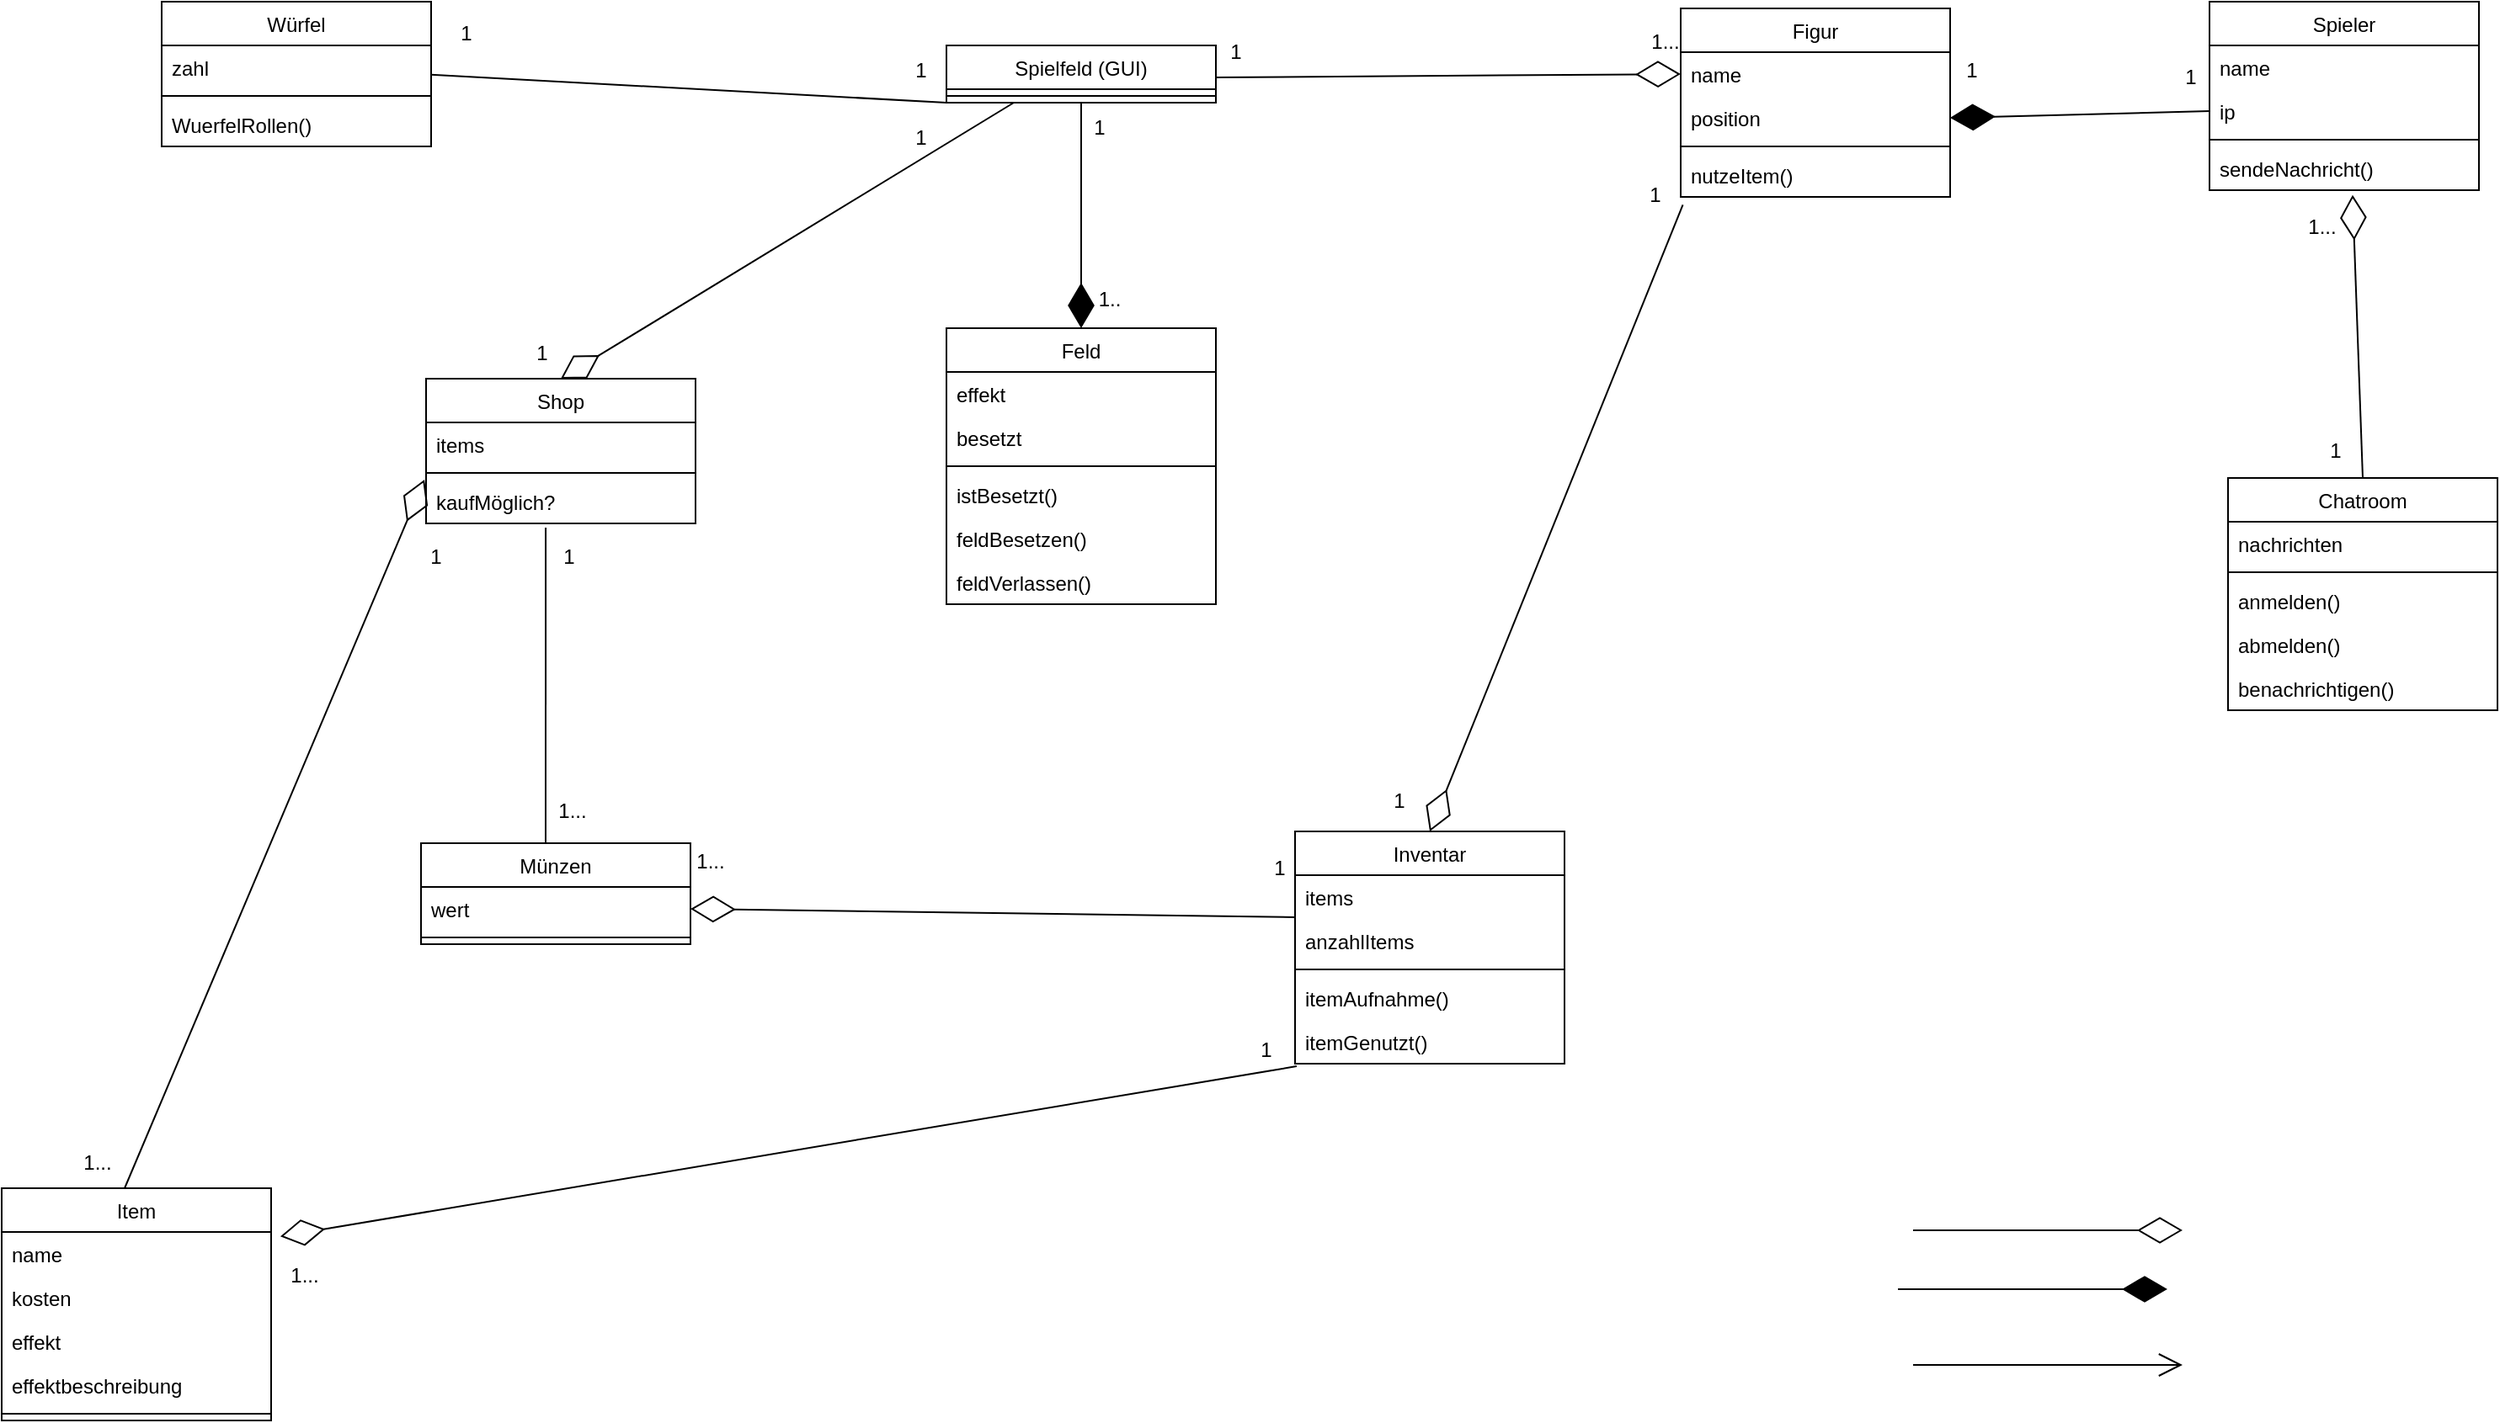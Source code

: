 <mxfile version="25.0.3">
  <diagram name="Seite-1" id="XxgukZAxLoTID8jW_va8">
    <mxGraphModel dx="2369" dy="1308" grid="0" gridSize="10" guides="1" tooltips="1" connect="1" arrows="1" fold="1" page="0" pageScale="1" pageWidth="827" pageHeight="1169" math="0" shadow="0">
      <root>
        <mxCell id="0" />
        <mxCell id="1" parent="0" />
        <mxCell id="mmT6CkFbcpTNxsNClgFu-23" value="&lt;span style=&quot;font-weight: 400;&quot;&gt;Würfel&lt;/span&gt;" style="swimlane;fontStyle=1;align=center;verticalAlign=top;childLayout=stackLayout;horizontal=1;startSize=26;horizontalStack=0;resizeParent=1;resizeParentMax=0;resizeLast=0;collapsible=1;marginBottom=0;whiteSpace=wrap;html=1;" parent="1" vertex="1">
          <mxGeometry x="-230" y="-144" width="160" height="86" as="geometry" />
        </mxCell>
        <mxCell id="icx-SdvxxaBOnE48S0ZG-37" value="zahl" style="text;strokeColor=none;fillColor=none;align=left;verticalAlign=top;spacingLeft=4;spacingRight=4;overflow=hidden;rotatable=0;points=[[0,0.5],[1,0.5]];portConstraint=eastwest;whiteSpace=wrap;html=1;" parent="mmT6CkFbcpTNxsNClgFu-23" vertex="1">
          <mxGeometry y="26" width="160" height="26" as="geometry" />
        </mxCell>
        <mxCell id="mmT6CkFbcpTNxsNClgFu-25" value="" style="line;strokeWidth=1;fillColor=none;align=left;verticalAlign=middle;spacingTop=-1;spacingLeft=3;spacingRight=3;rotatable=0;labelPosition=right;points=[];portConstraint=eastwest;strokeColor=inherit;" parent="mmT6CkFbcpTNxsNClgFu-23" vertex="1">
          <mxGeometry y="52" width="160" height="8" as="geometry" />
        </mxCell>
        <mxCell id="mmT6CkFbcpTNxsNClgFu-26" value="WuerfelRollen()" style="text;strokeColor=none;fillColor=none;align=left;verticalAlign=top;spacingLeft=4;spacingRight=4;overflow=hidden;rotatable=0;points=[[0,0.5],[1,0.5]];portConstraint=eastwest;whiteSpace=wrap;html=1;" parent="mmT6CkFbcpTNxsNClgFu-23" vertex="1">
          <mxGeometry y="60" width="160" height="26" as="geometry" />
        </mxCell>
        <mxCell id="mmT6CkFbcpTNxsNClgFu-35" value="&lt;span style=&quot;font-weight: 400;&quot;&gt;Spielfeld (GUI)&lt;/span&gt;" style="swimlane;fontStyle=1;align=center;verticalAlign=top;childLayout=stackLayout;horizontal=1;startSize=26;horizontalStack=0;resizeParent=1;resizeParentMax=0;resizeLast=0;collapsible=1;marginBottom=0;whiteSpace=wrap;html=1;" parent="1" vertex="1">
          <mxGeometry x="236" y="-118" width="160" height="34" as="geometry" />
        </mxCell>
        <mxCell id="mmT6CkFbcpTNxsNClgFu-37" value="" style="line;strokeWidth=1;fillColor=none;align=left;verticalAlign=middle;spacingTop=-1;spacingLeft=3;spacingRight=3;rotatable=0;labelPosition=right;points=[];portConstraint=eastwest;strokeColor=inherit;" parent="mmT6CkFbcpTNxsNClgFu-35" vertex="1">
          <mxGeometry y="26" width="160" height="8" as="geometry" />
        </mxCell>
        <mxCell id="mmT6CkFbcpTNxsNClgFu-39" value="&lt;span style=&quot;font-weight: 400;&quot;&gt;Figur&lt;/span&gt;" style="swimlane;fontStyle=1;align=center;verticalAlign=top;childLayout=stackLayout;horizontal=1;startSize=26;horizontalStack=0;resizeParent=1;resizeParentMax=0;resizeLast=0;collapsible=1;marginBottom=0;whiteSpace=wrap;html=1;" parent="1" vertex="1">
          <mxGeometry x="672" y="-140" width="160" height="112" as="geometry" />
        </mxCell>
        <mxCell id="mmT6CkFbcpTNxsNClgFu-40" value="name" style="text;strokeColor=none;fillColor=none;align=left;verticalAlign=top;spacingLeft=4;spacingRight=4;overflow=hidden;rotatable=0;points=[[0,0.5],[1,0.5]];portConstraint=eastwest;whiteSpace=wrap;html=1;" parent="mmT6CkFbcpTNxsNClgFu-39" vertex="1">
          <mxGeometry y="26" width="160" height="26" as="geometry" />
        </mxCell>
        <mxCell id="icx-SdvxxaBOnE48S0ZG-45" value="position" style="text;strokeColor=none;fillColor=none;align=left;verticalAlign=top;spacingLeft=4;spacingRight=4;overflow=hidden;rotatable=0;points=[[0,0.5],[1,0.5]];portConstraint=eastwest;whiteSpace=wrap;html=1;" parent="mmT6CkFbcpTNxsNClgFu-39" vertex="1">
          <mxGeometry y="52" width="160" height="26" as="geometry" />
        </mxCell>
        <mxCell id="mmT6CkFbcpTNxsNClgFu-41" value="" style="line;strokeWidth=1;fillColor=none;align=left;verticalAlign=middle;spacingTop=-1;spacingLeft=3;spacingRight=3;rotatable=0;labelPosition=right;points=[];portConstraint=eastwest;strokeColor=inherit;" parent="mmT6CkFbcpTNxsNClgFu-39" vertex="1">
          <mxGeometry y="78" width="160" height="8" as="geometry" />
        </mxCell>
        <mxCell id="mmT6CkFbcpTNxsNClgFu-42" value="nutzeItem()" style="text;strokeColor=none;fillColor=none;align=left;verticalAlign=top;spacingLeft=4;spacingRight=4;overflow=hidden;rotatable=0;points=[[0,0.5],[1,0.5]];portConstraint=eastwest;whiteSpace=wrap;html=1;" parent="mmT6CkFbcpTNxsNClgFu-39" vertex="1">
          <mxGeometry y="86" width="160" height="26" as="geometry" />
        </mxCell>
        <mxCell id="mmT6CkFbcpTNxsNClgFu-55" value="&lt;span style=&quot;font-weight: 400;&quot;&gt;Feld&lt;/span&gt;" style="swimlane;fontStyle=1;align=center;verticalAlign=top;childLayout=stackLayout;horizontal=1;startSize=26;horizontalStack=0;resizeParent=1;resizeParentMax=0;resizeLast=0;collapsible=1;marginBottom=0;whiteSpace=wrap;html=1;" parent="1" vertex="1">
          <mxGeometry x="236" y="50" width="160" height="164" as="geometry" />
        </mxCell>
        <mxCell id="mmT6CkFbcpTNxsNClgFu-56" value="effekt" style="text;strokeColor=none;fillColor=none;align=left;verticalAlign=top;spacingLeft=4;spacingRight=4;overflow=hidden;rotatable=0;points=[[0,0.5],[1,0.5]];portConstraint=eastwest;whiteSpace=wrap;html=1;" parent="mmT6CkFbcpTNxsNClgFu-55" vertex="1">
          <mxGeometry y="26" width="160" height="26" as="geometry" />
        </mxCell>
        <mxCell id="mmT6CkFbcpTNxsNClgFu-109" value="besetzt" style="text;strokeColor=none;fillColor=none;align=left;verticalAlign=top;spacingLeft=4;spacingRight=4;overflow=hidden;rotatable=0;points=[[0,0.5],[1,0.5]];portConstraint=eastwest;whiteSpace=wrap;html=1;" parent="mmT6CkFbcpTNxsNClgFu-55" vertex="1">
          <mxGeometry y="52" width="160" height="26" as="geometry" />
        </mxCell>
        <mxCell id="mmT6CkFbcpTNxsNClgFu-57" value="" style="line;strokeWidth=1;fillColor=none;align=left;verticalAlign=middle;spacingTop=-1;spacingLeft=3;spacingRight=3;rotatable=0;labelPosition=right;points=[];portConstraint=eastwest;strokeColor=inherit;" parent="mmT6CkFbcpTNxsNClgFu-55" vertex="1">
          <mxGeometry y="78" width="160" height="8" as="geometry" />
        </mxCell>
        <mxCell id="mmT6CkFbcpTNxsNClgFu-58" value="istBesetzt()" style="text;strokeColor=none;fillColor=none;align=left;verticalAlign=top;spacingLeft=4;spacingRight=4;overflow=hidden;rotatable=0;points=[[0,0.5],[1,0.5]];portConstraint=eastwest;whiteSpace=wrap;html=1;" parent="mmT6CkFbcpTNxsNClgFu-55" vertex="1">
          <mxGeometry y="86" width="160" height="26" as="geometry" />
        </mxCell>
        <mxCell id="icx-SdvxxaBOnE48S0ZG-49" value="feldBesetzen()" style="text;strokeColor=none;fillColor=none;align=left;verticalAlign=top;spacingLeft=4;spacingRight=4;overflow=hidden;rotatable=0;points=[[0,0.5],[1,0.5]];portConstraint=eastwest;whiteSpace=wrap;html=1;" parent="mmT6CkFbcpTNxsNClgFu-55" vertex="1">
          <mxGeometry y="112" width="160" height="26" as="geometry" />
        </mxCell>
        <mxCell id="icx-SdvxxaBOnE48S0ZG-50" value="feldVerlassen()" style="text;strokeColor=none;fillColor=none;align=left;verticalAlign=top;spacingLeft=4;spacingRight=4;overflow=hidden;rotatable=0;points=[[0,0.5],[1,0.5]];portConstraint=eastwest;whiteSpace=wrap;html=1;" parent="mmT6CkFbcpTNxsNClgFu-55" vertex="1">
          <mxGeometry y="138" width="160" height="26" as="geometry" />
        </mxCell>
        <mxCell id="mmT6CkFbcpTNxsNClgFu-59" value="&lt;span style=&quot;font-weight: 400;&quot;&gt;Shop&lt;/span&gt;" style="swimlane;fontStyle=1;align=center;verticalAlign=top;childLayout=stackLayout;horizontal=1;startSize=26;horizontalStack=0;resizeParent=1;resizeParentMax=0;resizeLast=0;collapsible=1;marginBottom=0;whiteSpace=wrap;html=1;" parent="1" vertex="1">
          <mxGeometry x="-73" y="80" width="160" height="86" as="geometry" />
        </mxCell>
        <mxCell id="mmT6CkFbcpTNxsNClgFu-60" value="items" style="text;strokeColor=none;fillColor=none;align=left;verticalAlign=top;spacingLeft=4;spacingRight=4;overflow=hidden;rotatable=0;points=[[0,0.5],[1,0.5]];portConstraint=eastwest;whiteSpace=wrap;html=1;" parent="mmT6CkFbcpTNxsNClgFu-59" vertex="1">
          <mxGeometry y="26" width="160" height="26" as="geometry" />
        </mxCell>
        <mxCell id="mmT6CkFbcpTNxsNClgFu-61" value="" style="line;strokeWidth=1;fillColor=none;align=left;verticalAlign=middle;spacingTop=-1;spacingLeft=3;spacingRight=3;rotatable=0;labelPosition=right;points=[];portConstraint=eastwest;strokeColor=inherit;" parent="mmT6CkFbcpTNxsNClgFu-59" vertex="1">
          <mxGeometry y="52" width="160" height="8" as="geometry" />
        </mxCell>
        <mxCell id="mmT6CkFbcpTNxsNClgFu-62" value="kaufMöglich?" style="text;strokeColor=none;fillColor=none;align=left;verticalAlign=top;spacingLeft=4;spacingRight=4;overflow=hidden;rotatable=0;points=[[0,0.5],[1,0.5]];portConstraint=eastwest;whiteSpace=wrap;html=1;" parent="mmT6CkFbcpTNxsNClgFu-59" vertex="1">
          <mxGeometry y="60" width="160" height="26" as="geometry" />
        </mxCell>
        <mxCell id="mmT6CkFbcpTNxsNClgFu-64" value="" style="endArrow=diamondThin;endFill=1;endSize=24;html=1;rounded=0;fontSize=12;curved=1;" parent="1" edge="1">
          <mxGeometry width="160" relative="1" as="geometry">
            <mxPoint x="801" y="621" as="sourcePoint" />
            <mxPoint x="961" y="621" as="targetPoint" />
          </mxGeometry>
        </mxCell>
        <mxCell id="mmT6CkFbcpTNxsNClgFu-65" value="" style="endArrow=open;endFill=1;endSize=12;html=1;rounded=0;fontSize=12;curved=1;" parent="1" edge="1">
          <mxGeometry width="160" relative="1" as="geometry">
            <mxPoint x="810" y="666" as="sourcePoint" />
            <mxPoint x="970" y="666" as="targetPoint" />
          </mxGeometry>
        </mxCell>
        <mxCell id="mmT6CkFbcpTNxsNClgFu-70" value="&lt;span style=&quot;font-weight: 400;&quot;&gt;Inventar&lt;/span&gt;" style="swimlane;fontStyle=1;align=center;verticalAlign=top;childLayout=stackLayout;horizontal=1;startSize=26;horizontalStack=0;resizeParent=1;resizeParentMax=0;resizeLast=0;collapsible=1;marginBottom=0;whiteSpace=wrap;html=1;" parent="1" vertex="1">
          <mxGeometry x="443" y="349" width="160" height="138" as="geometry" />
        </mxCell>
        <mxCell id="mmT6CkFbcpTNxsNClgFu-71" value="items" style="text;strokeColor=none;fillColor=none;align=left;verticalAlign=top;spacingLeft=4;spacingRight=4;overflow=hidden;rotatable=0;points=[[0,0.5],[1,0.5]];portConstraint=eastwest;whiteSpace=wrap;html=1;" parent="mmT6CkFbcpTNxsNClgFu-70" vertex="1">
          <mxGeometry y="26" width="160" height="26" as="geometry" />
        </mxCell>
        <mxCell id="icx-SdvxxaBOnE48S0ZG-42" value="anzahlItems" style="text;strokeColor=none;fillColor=none;align=left;verticalAlign=top;spacingLeft=4;spacingRight=4;overflow=hidden;rotatable=0;points=[[0,0.5],[1,0.5]];portConstraint=eastwest;whiteSpace=wrap;html=1;" parent="mmT6CkFbcpTNxsNClgFu-70" vertex="1">
          <mxGeometry y="52" width="160" height="26" as="geometry" />
        </mxCell>
        <mxCell id="mmT6CkFbcpTNxsNClgFu-72" value="" style="line;strokeWidth=1;fillColor=none;align=left;verticalAlign=middle;spacingTop=-1;spacingLeft=3;spacingRight=3;rotatable=0;labelPosition=right;points=[];portConstraint=eastwest;strokeColor=inherit;" parent="mmT6CkFbcpTNxsNClgFu-70" vertex="1">
          <mxGeometry y="78" width="160" height="8" as="geometry" />
        </mxCell>
        <mxCell id="mmT6CkFbcpTNxsNClgFu-73" value="itemAufnahme()&lt;span style=&quot;white-space: pre;&quot;&gt;&#x9;&lt;/span&gt;" style="text;strokeColor=none;fillColor=none;align=left;verticalAlign=top;spacingLeft=4;spacingRight=4;overflow=hidden;rotatable=0;points=[[0,0.5],[1,0.5]];portConstraint=eastwest;whiteSpace=wrap;html=1;" parent="mmT6CkFbcpTNxsNClgFu-70" vertex="1">
          <mxGeometry y="86" width="160" height="26" as="geometry" />
        </mxCell>
        <mxCell id="icx-SdvxxaBOnE48S0ZG-43" value="itemGenutzt()" style="text;strokeColor=none;fillColor=none;align=left;verticalAlign=top;spacingLeft=4;spacingRight=4;overflow=hidden;rotatable=0;points=[[0,0.5],[1,0.5]];portConstraint=eastwest;whiteSpace=wrap;html=1;" parent="mmT6CkFbcpTNxsNClgFu-70" vertex="1">
          <mxGeometry y="112" width="160" height="26" as="geometry" />
        </mxCell>
        <mxCell id="mmT6CkFbcpTNxsNClgFu-74" value="&lt;span style=&quot;font-weight: 400;&quot;&gt;Münzen&lt;/span&gt;" style="swimlane;fontStyle=1;align=center;verticalAlign=top;childLayout=stackLayout;horizontal=1;startSize=26;horizontalStack=0;resizeParent=1;resizeParentMax=0;resizeLast=0;collapsible=1;marginBottom=0;whiteSpace=wrap;html=1;" parent="1" vertex="1">
          <mxGeometry x="-76" y="356" width="160" height="60" as="geometry" />
        </mxCell>
        <mxCell id="mmT6CkFbcpTNxsNClgFu-75" value="wert" style="text;strokeColor=none;fillColor=none;align=left;verticalAlign=top;spacingLeft=4;spacingRight=4;overflow=hidden;rotatable=0;points=[[0,0.5],[1,0.5]];portConstraint=eastwest;whiteSpace=wrap;html=1;" parent="mmT6CkFbcpTNxsNClgFu-74" vertex="1">
          <mxGeometry y="26" width="160" height="26" as="geometry" />
        </mxCell>
        <mxCell id="mmT6CkFbcpTNxsNClgFu-76" value="" style="line;strokeWidth=1;fillColor=none;align=left;verticalAlign=middle;spacingTop=-1;spacingLeft=3;spacingRight=3;rotatable=0;labelPosition=right;points=[];portConstraint=eastwest;strokeColor=inherit;" parent="mmT6CkFbcpTNxsNClgFu-74" vertex="1">
          <mxGeometry y="52" width="160" height="8" as="geometry" />
        </mxCell>
        <mxCell id="mmT6CkFbcpTNxsNClgFu-78" value="&lt;span style=&quot;font-weight: 400;&quot;&gt;Spieler&lt;/span&gt;" style="swimlane;fontStyle=1;align=center;verticalAlign=top;childLayout=stackLayout;horizontal=1;startSize=26;horizontalStack=0;resizeParent=1;resizeParentMax=0;resizeLast=0;collapsible=1;marginBottom=0;whiteSpace=wrap;html=1;" parent="1" vertex="1">
          <mxGeometry x="986" y="-144" width="160" height="112" as="geometry" />
        </mxCell>
        <mxCell id="mmT6CkFbcpTNxsNClgFu-79" value="name" style="text;strokeColor=none;fillColor=none;align=left;verticalAlign=top;spacingLeft=4;spacingRight=4;overflow=hidden;rotatable=0;points=[[0,0.5],[1,0.5]];portConstraint=eastwest;whiteSpace=wrap;html=1;" parent="mmT6CkFbcpTNxsNClgFu-78" vertex="1">
          <mxGeometry y="26" width="160" height="26" as="geometry" />
        </mxCell>
        <mxCell id="icx-SdvxxaBOnE48S0ZG-29" value="ip" style="text;strokeColor=none;fillColor=none;align=left;verticalAlign=top;spacingLeft=4;spacingRight=4;overflow=hidden;rotatable=0;points=[[0,0.5],[1,0.5]];portConstraint=eastwest;whiteSpace=wrap;html=1;" parent="mmT6CkFbcpTNxsNClgFu-78" vertex="1">
          <mxGeometry y="52" width="160" height="26" as="geometry" />
        </mxCell>
        <mxCell id="mmT6CkFbcpTNxsNClgFu-80" value="" style="line;strokeWidth=1;fillColor=none;align=left;verticalAlign=middle;spacingTop=-1;spacingLeft=3;spacingRight=3;rotatable=0;labelPosition=right;points=[];portConstraint=eastwest;strokeColor=inherit;" parent="mmT6CkFbcpTNxsNClgFu-78" vertex="1">
          <mxGeometry y="78" width="160" height="8" as="geometry" />
        </mxCell>
        <mxCell id="icx-SdvxxaBOnE48S0ZG-41" value="sendeNachricht()" style="text;strokeColor=none;fillColor=none;align=left;verticalAlign=top;spacingLeft=4;spacingRight=4;overflow=hidden;rotatable=0;points=[[0,0.5],[1,0.5]];portConstraint=eastwest;whiteSpace=wrap;html=1;" parent="mmT6CkFbcpTNxsNClgFu-78" vertex="1">
          <mxGeometry y="86" width="160" height="26" as="geometry" />
        </mxCell>
        <mxCell id="mmT6CkFbcpTNxsNClgFu-83" value="" style="endArrow=diamondThin;endFill=0;endSize=24;html=1;rounded=0;fontSize=12;curved=1;entryX=0;entryY=0.5;entryDx=0;entryDy=0;" parent="1" target="mmT6CkFbcpTNxsNClgFu-40" edge="1">
          <mxGeometry width="160" relative="1" as="geometry">
            <mxPoint x="396" y="-99" as="sourcePoint" />
            <mxPoint x="556" y="-99" as="targetPoint" />
          </mxGeometry>
        </mxCell>
        <mxCell id="mmT6CkFbcpTNxsNClgFu-84" value="" style="endArrow=diamondThin;endFill=1;endSize=24;html=1;rounded=0;fontSize=12;curved=1;entryX=0.5;entryY=0;entryDx=0;entryDy=0;exitX=0.5;exitY=1;exitDx=0;exitDy=0;" parent="1" source="mmT6CkFbcpTNxsNClgFu-35" target="mmT6CkFbcpTNxsNClgFu-55" edge="1">
          <mxGeometry width="160" relative="1" as="geometry">
            <mxPoint x="317" y="-58" as="sourcePoint" />
            <mxPoint x="477" y="-58" as="targetPoint" />
          </mxGeometry>
        </mxCell>
        <mxCell id="mmT6CkFbcpTNxsNClgFu-93" value="" style="endArrow=diamondThin;endFill=1;endSize=24;html=1;rounded=0;fontSize=12;curved=1;exitX=0;exitY=0.5;exitDx=0;exitDy=0;entryX=1;entryY=0.5;entryDx=0;entryDy=0;" parent="1" source="icx-SdvxxaBOnE48S0ZG-29" target="icx-SdvxxaBOnE48S0ZG-45" edge="1">
          <mxGeometry width="160" relative="1" as="geometry">
            <mxPoint x="738" y="-58" as="sourcePoint" />
            <mxPoint x="911" y="58" as="targetPoint" />
          </mxGeometry>
        </mxCell>
        <mxCell id="mmT6CkFbcpTNxsNClgFu-96" value="&lt;span style=&quot;font-weight: 400;&quot;&gt;Chatroom&lt;/span&gt;" style="swimlane;fontStyle=1;align=center;verticalAlign=top;childLayout=stackLayout;horizontal=1;startSize=26;horizontalStack=0;resizeParent=1;resizeParentMax=0;resizeLast=0;collapsible=1;marginBottom=0;whiteSpace=wrap;html=1;" parent="1" vertex="1">
          <mxGeometry x="997" y="139" width="160" height="138" as="geometry" />
        </mxCell>
        <mxCell id="mmT6CkFbcpTNxsNClgFu-97" value="nachrichten" style="text;strokeColor=none;fillColor=none;align=left;verticalAlign=top;spacingLeft=4;spacingRight=4;overflow=hidden;rotatable=0;points=[[0,0.5],[1,0.5]];portConstraint=eastwest;whiteSpace=wrap;html=1;" parent="mmT6CkFbcpTNxsNClgFu-96" vertex="1">
          <mxGeometry y="26" width="160" height="26" as="geometry" />
        </mxCell>
        <mxCell id="mmT6CkFbcpTNxsNClgFu-98" value="" style="line;strokeWidth=1;fillColor=none;align=left;verticalAlign=middle;spacingTop=-1;spacingLeft=3;spacingRight=3;rotatable=0;labelPosition=right;points=[];portConstraint=eastwest;strokeColor=inherit;" parent="mmT6CkFbcpTNxsNClgFu-96" vertex="1">
          <mxGeometry y="52" width="160" height="8" as="geometry" />
        </mxCell>
        <mxCell id="mmT6CkFbcpTNxsNClgFu-99" value="anmelden()" style="text;strokeColor=none;fillColor=none;align=left;verticalAlign=top;spacingLeft=4;spacingRight=4;overflow=hidden;rotatable=0;points=[[0,0.5],[1,0.5]];portConstraint=eastwest;whiteSpace=wrap;html=1;" parent="mmT6CkFbcpTNxsNClgFu-96" vertex="1">
          <mxGeometry y="60" width="160" height="26" as="geometry" />
        </mxCell>
        <mxCell id="icx-SdvxxaBOnE48S0ZG-38" value="abmelden()" style="text;strokeColor=none;fillColor=none;align=left;verticalAlign=top;spacingLeft=4;spacingRight=4;overflow=hidden;rotatable=0;points=[[0,0.5],[1,0.5]];portConstraint=eastwest;whiteSpace=wrap;html=1;" parent="mmT6CkFbcpTNxsNClgFu-96" vertex="1">
          <mxGeometry y="86" width="160" height="26" as="geometry" />
        </mxCell>
        <mxCell id="icx-SdvxxaBOnE48S0ZG-39" value="benachrichtigen()" style="text;strokeColor=none;fillColor=none;align=left;verticalAlign=top;spacingLeft=4;spacingRight=4;overflow=hidden;rotatable=0;points=[[0,0.5],[1,0.5]];portConstraint=eastwest;whiteSpace=wrap;html=1;" parent="mmT6CkFbcpTNxsNClgFu-96" vertex="1">
          <mxGeometry y="112" width="160" height="26" as="geometry" />
        </mxCell>
        <mxCell id="mmT6CkFbcpTNxsNClgFu-100" value="" style="endArrow=diamondThin;endFill=0;endSize=24;html=1;rounded=0;fontSize=12;curved=1;entryX=1;entryY=0.5;entryDx=0;entryDy=0;" parent="1" target="mmT6CkFbcpTNxsNClgFu-75" edge="1">
          <mxGeometry width="160" relative="1" as="geometry">
            <mxPoint x="443" y="400" as="sourcePoint" />
            <mxPoint x="289" y="398" as="targetPoint" />
          </mxGeometry>
        </mxCell>
        <mxCell id="mmT6CkFbcpTNxsNClgFu-101" value="" style="endArrow=diamondThin;endFill=0;endSize=24;html=1;rounded=0;fontSize=12;curved=1;entryX=1.034;entryY=0.102;entryDx=0;entryDy=0;exitX=0.006;exitY=1.059;exitDx=0;exitDy=0;exitPerimeter=0;entryPerimeter=0;" parent="1" source="icx-SdvxxaBOnE48S0ZG-43" target="mmT6CkFbcpTNxsNClgFu-106" edge="1">
          <mxGeometry width="160" relative="1" as="geometry">
            <mxPoint x="-13.0" y="646.998" as="sourcePoint" />
            <mxPoint x="662.04" y="473.242" as="targetPoint" />
          </mxGeometry>
        </mxCell>
        <mxCell id="mmT6CkFbcpTNxsNClgFu-103" value="&lt;span style=&quot;font-weight: 400;&quot;&gt;Item&lt;/span&gt;" style="swimlane;fontStyle=1;align=center;verticalAlign=top;childLayout=stackLayout;horizontal=1;startSize=26;horizontalStack=0;resizeParent=1;resizeParentMax=0;resizeLast=0;collapsible=1;marginBottom=0;whiteSpace=wrap;html=1;" parent="1" vertex="1">
          <mxGeometry x="-325" y="561" width="160" height="138" as="geometry" />
        </mxCell>
        <mxCell id="mmT6CkFbcpTNxsNClgFu-110" value="" style="endArrow=diamondThin;endFill=0;endSize=24;html=1;rounded=0;fontSize=12;curved=1;entryX=-0.006;entryY=0;entryDx=0;entryDy=0;entryPerimeter=0;" parent="mmT6CkFbcpTNxsNClgFu-103" target="mmT6CkFbcpTNxsNClgFu-62" edge="1">
          <mxGeometry width="160" relative="1" as="geometry">
            <mxPoint x="73" as="sourcePoint" />
            <mxPoint x="233" as="targetPoint" />
          </mxGeometry>
        </mxCell>
        <mxCell id="mmT6CkFbcpTNxsNClgFu-106" value="name" style="text;strokeColor=none;fillColor=none;align=left;verticalAlign=top;spacingLeft=4;spacingRight=4;overflow=hidden;rotatable=0;points=[[0,0.5],[1,0.5]];portConstraint=eastwest;whiteSpace=wrap;html=1;" parent="mmT6CkFbcpTNxsNClgFu-103" vertex="1">
          <mxGeometry y="26" width="160" height="26" as="geometry" />
        </mxCell>
        <mxCell id="icx-SdvxxaBOnE48S0ZG-34" value="kosten" style="text;strokeColor=none;fillColor=none;align=left;verticalAlign=top;spacingLeft=4;spacingRight=4;overflow=hidden;rotatable=0;points=[[0,0.5],[1,0.5]];portConstraint=eastwest;whiteSpace=wrap;html=1;" parent="mmT6CkFbcpTNxsNClgFu-103" vertex="1">
          <mxGeometry y="52" width="160" height="26" as="geometry" />
        </mxCell>
        <mxCell id="icx-SdvxxaBOnE48S0ZG-36" value="effekt" style="text;strokeColor=none;fillColor=none;align=left;verticalAlign=top;spacingLeft=4;spacingRight=4;overflow=hidden;rotatable=0;points=[[0,0.5],[1,0.5]];portConstraint=eastwest;whiteSpace=wrap;html=1;" parent="mmT6CkFbcpTNxsNClgFu-103" vertex="1">
          <mxGeometry y="78" width="160" height="26" as="geometry" />
        </mxCell>
        <mxCell id="icx-SdvxxaBOnE48S0ZG-35" value="effektbeschreibung" style="text;strokeColor=none;fillColor=none;align=left;verticalAlign=top;spacingLeft=4;spacingRight=4;overflow=hidden;rotatable=0;points=[[0,0.5],[1,0.5]];portConstraint=eastwest;whiteSpace=wrap;html=1;" parent="mmT6CkFbcpTNxsNClgFu-103" vertex="1">
          <mxGeometry y="104" width="160" height="26" as="geometry" />
        </mxCell>
        <mxCell id="mmT6CkFbcpTNxsNClgFu-105" value="" style="line;strokeWidth=1;fillColor=none;align=left;verticalAlign=middle;spacingTop=-1;spacingLeft=3;spacingRight=3;rotatable=0;labelPosition=right;points=[];portConstraint=eastwest;strokeColor=inherit;" parent="mmT6CkFbcpTNxsNClgFu-103" vertex="1">
          <mxGeometry y="130" width="160" height="8" as="geometry" />
        </mxCell>
        <mxCell id="mmT6CkFbcpTNxsNClgFu-107" value="" style="endArrow=diamondThin;endFill=0;endSize=24;html=1;rounded=0;fontSize=12;curved=1;" parent="1" edge="1">
          <mxGeometry width="160" relative="1" as="geometry">
            <mxPoint x="810" y="586" as="sourcePoint" />
            <mxPoint x="970" y="586" as="targetPoint" />
          </mxGeometry>
        </mxCell>
        <mxCell id="mmT6CkFbcpTNxsNClgFu-111" value="" style="endArrow=diamondThin;endFill=0;endSize=24;html=1;rounded=0;fontSize=12;curved=1;entryX=0.531;entryY=1.109;entryDx=0;entryDy=0;entryPerimeter=0;exitX=0.5;exitY=0;exitDx=0;exitDy=0;" parent="1" source="mmT6CkFbcpTNxsNClgFu-96" target="icx-SdvxxaBOnE48S0ZG-41" edge="1">
          <mxGeometry width="160" relative="1" as="geometry">
            <mxPoint x="973" y="385" as="sourcePoint" />
            <mxPoint x="1031" y="556" as="targetPoint" />
          </mxGeometry>
        </mxCell>
        <mxCell id="icx-SdvxxaBOnE48S0ZG-1" value="" style="endArrow=none;html=1;rounded=0;entryX=0.444;entryY=1.095;entryDx=0;entryDy=0;entryPerimeter=0;" parent="1" target="mmT6CkFbcpTNxsNClgFu-62" edge="1">
          <mxGeometry width="50" height="50" relative="1" as="geometry">
            <mxPoint x="-2" y="356" as="sourcePoint" />
            <mxPoint x="48" y="306" as="targetPoint" />
          </mxGeometry>
        </mxCell>
        <mxCell id="icx-SdvxxaBOnE48S0ZG-6" value="1" style="text;strokeColor=none;align=center;fillColor=none;html=1;verticalAlign=middle;whiteSpace=wrap;rounded=0;" parent="1" vertex="1">
          <mxGeometry x="-58" y="-140" width="18" height="30" as="geometry" />
        </mxCell>
        <mxCell id="icx-SdvxxaBOnE48S0ZG-7" value="1" style="text;strokeColor=none;align=center;fillColor=none;html=1;verticalAlign=middle;whiteSpace=wrap;rounded=0;" parent="1" vertex="1">
          <mxGeometry x="212" y="-118" width="18" height="30" as="geometry" />
        </mxCell>
        <mxCell id="icx-SdvxxaBOnE48S0ZG-8" value="1" style="text;strokeColor=none;align=center;fillColor=none;html=1;verticalAlign=middle;whiteSpace=wrap;rounded=0;" parent="1" vertex="1">
          <mxGeometry x="399" y="-129" width="18" height="30" as="geometry" />
        </mxCell>
        <mxCell id="icx-SdvxxaBOnE48S0ZG-9" value="1..." style="text;strokeColor=none;align=center;fillColor=none;html=1;verticalAlign=middle;whiteSpace=wrap;rounded=0;" parent="1" vertex="1">
          <mxGeometry x="654" y="-135" width="18" height="30" as="geometry" />
        </mxCell>
        <mxCell id="icx-SdvxxaBOnE48S0ZG-10" value="1" style="text;strokeColor=none;align=center;fillColor=none;html=1;verticalAlign=middle;whiteSpace=wrap;rounded=0;" parent="1" vertex="1">
          <mxGeometry x="-13" y="50" width="18" height="30" as="geometry" />
        </mxCell>
        <mxCell id="icx-SdvxxaBOnE48S0ZG-11" value="1.." style="text;strokeColor=none;align=center;fillColor=none;html=1;verticalAlign=middle;whiteSpace=wrap;rounded=0;" parent="1" vertex="1">
          <mxGeometry x="324" y="18" width="18" height="30" as="geometry" />
        </mxCell>
        <mxCell id="icx-SdvxxaBOnE48S0ZG-12" value="1" style="text;strokeColor=none;align=center;fillColor=none;html=1;verticalAlign=middle;whiteSpace=wrap;rounded=0;" parent="1" vertex="1">
          <mxGeometry x="212" y="-78" width="18" height="30" as="geometry" />
        </mxCell>
        <mxCell id="icx-SdvxxaBOnE48S0ZG-13" value="1" style="text;strokeColor=none;align=center;fillColor=none;html=1;verticalAlign=middle;whiteSpace=wrap;rounded=0;" parent="1" vertex="1">
          <mxGeometry x="318" y="-84" width="18" height="30" as="geometry" />
        </mxCell>
        <mxCell id="icx-SdvxxaBOnE48S0ZG-14" value="1..." style="text;strokeColor=none;align=center;fillColor=none;html=1;verticalAlign=middle;whiteSpace=wrap;rounded=0;" parent="1" vertex="1">
          <mxGeometry x="5" y="322" width="18" height="30" as="geometry" />
        </mxCell>
        <mxCell id="icx-SdvxxaBOnE48S0ZG-15" value="1" style="text;strokeColor=none;align=center;fillColor=none;html=1;verticalAlign=middle;whiteSpace=wrap;rounded=0;" parent="1" vertex="1">
          <mxGeometry x="3" y="171" width="18" height="30" as="geometry" />
        </mxCell>
        <mxCell id="icx-SdvxxaBOnE48S0ZG-16" value="1" style="text;strokeColor=none;align=center;fillColor=none;html=1;verticalAlign=middle;whiteSpace=wrap;rounded=0;" parent="1" vertex="1">
          <mxGeometry x="-76" y="171" width="18" height="30" as="geometry" />
        </mxCell>
        <mxCell id="icx-SdvxxaBOnE48S0ZG-17" value="1..." style="text;strokeColor=none;align=center;fillColor=none;html=1;verticalAlign=middle;whiteSpace=wrap;rounded=0;" parent="1" vertex="1">
          <mxGeometry x="-277" y="531" width="18" height="30" as="geometry" />
        </mxCell>
        <mxCell id="icx-SdvxxaBOnE48S0ZG-18" value="1..." style="text;strokeColor=none;align=center;fillColor=none;html=1;verticalAlign=middle;whiteSpace=wrap;rounded=0;" parent="1" vertex="1">
          <mxGeometry x="87" y="352" width="18" height="30" as="geometry" />
        </mxCell>
        <mxCell id="icx-SdvxxaBOnE48S0ZG-19" value="1" style="text;strokeColor=none;align=center;fillColor=none;html=1;verticalAlign=middle;whiteSpace=wrap;rounded=0;" parent="1" vertex="1">
          <mxGeometry x="425" y="356" width="18" height="30" as="geometry" />
        </mxCell>
        <mxCell id="icx-SdvxxaBOnE48S0ZG-20" value="1..." style="text;strokeColor=none;align=center;fillColor=none;html=1;verticalAlign=middle;whiteSpace=wrap;rounded=0;" parent="1" vertex="1">
          <mxGeometry x="-154" y="598" width="18" height="30" as="geometry" />
        </mxCell>
        <mxCell id="icx-SdvxxaBOnE48S0ZG-21" value="1" style="text;strokeColor=none;align=center;fillColor=none;html=1;verticalAlign=middle;whiteSpace=wrap;rounded=0;" parent="1" vertex="1">
          <mxGeometry x="417" y="464" width="18" height="30" as="geometry" />
        </mxCell>
        <mxCell id="icx-SdvxxaBOnE48S0ZG-22" value="1" style="text;strokeColor=none;align=center;fillColor=none;html=1;verticalAlign=middle;whiteSpace=wrap;rounded=0;" parent="1" vertex="1">
          <mxGeometry x="496" y="316" width="18" height="30" as="geometry" />
        </mxCell>
        <mxCell id="icx-SdvxxaBOnE48S0ZG-23" value="1" style="text;strokeColor=none;align=center;fillColor=none;html=1;verticalAlign=middle;whiteSpace=wrap;rounded=0;" parent="1" vertex="1">
          <mxGeometry x="648" y="-44" width="18" height="30" as="geometry" />
        </mxCell>
        <mxCell id="icx-SdvxxaBOnE48S0ZG-24" value="1" style="text;strokeColor=none;align=center;fillColor=none;html=1;verticalAlign=middle;whiteSpace=wrap;rounded=0;" parent="1" vertex="1">
          <mxGeometry x="1052" y="108" width="18" height="30" as="geometry" />
        </mxCell>
        <mxCell id="icx-SdvxxaBOnE48S0ZG-25" value="1..." style="text;strokeColor=none;align=center;fillColor=none;html=1;verticalAlign=middle;whiteSpace=wrap;rounded=0;" parent="1" vertex="1">
          <mxGeometry x="1044" y="-25" width="18" height="30" as="geometry" />
        </mxCell>
        <mxCell id="mmT6CkFbcpTNxsNClgFu-102" value="" style="endArrow=diamondThin;endFill=0;endSize=24;html=1;rounded=0;fontSize=12;curved=1;entryX=0.5;entryY=0;entryDx=0;entryDy=0;exitX=0.25;exitY=1;exitDx=0;exitDy=0;" parent="1" source="mmT6CkFbcpTNxsNClgFu-35" target="mmT6CkFbcpTNxsNClgFu-59" edge="1">
          <mxGeometry width="160" relative="1" as="geometry">
            <mxPoint x="236.96" y="-79.892" as="sourcePoint" />
            <mxPoint x="436" y="-59" as="targetPoint" />
          </mxGeometry>
        </mxCell>
        <mxCell id="icx-SdvxxaBOnE48S0ZG-26" value="" style="endArrow=none;html=1;rounded=0;entryX=0;entryY=1;entryDx=0;entryDy=0;" parent="1" source="icx-SdvxxaBOnE48S0ZG-37" target="mmT6CkFbcpTNxsNClgFu-35" edge="1">
          <mxGeometry width="50" height="50" relative="1" as="geometry">
            <mxPoint x="3.41" y="40" as="sourcePoint" />
            <mxPoint x="232.16" y="-95.068" as="targetPoint" />
          </mxGeometry>
        </mxCell>
        <mxCell id="icx-SdvxxaBOnE48S0ZG-3" value="" style="endArrow=diamondThin;endFill=0;endSize=24;html=1;rounded=0;fontSize=12;curved=1;entryX=0.5;entryY=0;entryDx=0;entryDy=0;exitX=0.008;exitY=1.181;exitDx=0;exitDy=0;exitPerimeter=0;" parent="1" source="mmT6CkFbcpTNxsNClgFu-42" target="mmT6CkFbcpTNxsNClgFu-70" edge="1">
          <mxGeometry width="160" relative="1" as="geometry">
            <mxPoint x="762" y="394.41" as="sourcePoint" />
            <mxPoint x="922" y="394.41" as="targetPoint" />
          </mxGeometry>
        </mxCell>
        <mxCell id="icx-SdvxxaBOnE48S0ZG-47" value="1" style="text;strokeColor=none;align=center;fillColor=none;html=1;verticalAlign=middle;whiteSpace=wrap;rounded=0;" parent="1" vertex="1">
          <mxGeometry x="966" y="-114" width="18" height="30" as="geometry" />
        </mxCell>
        <mxCell id="icx-SdvxxaBOnE48S0ZG-48" value="1" style="text;strokeColor=none;align=center;fillColor=none;html=1;verticalAlign=middle;whiteSpace=wrap;rounded=0;" parent="1" vertex="1">
          <mxGeometry x="836" y="-118" width="18" height="30" as="geometry" />
        </mxCell>
      </root>
    </mxGraphModel>
  </diagram>
</mxfile>
